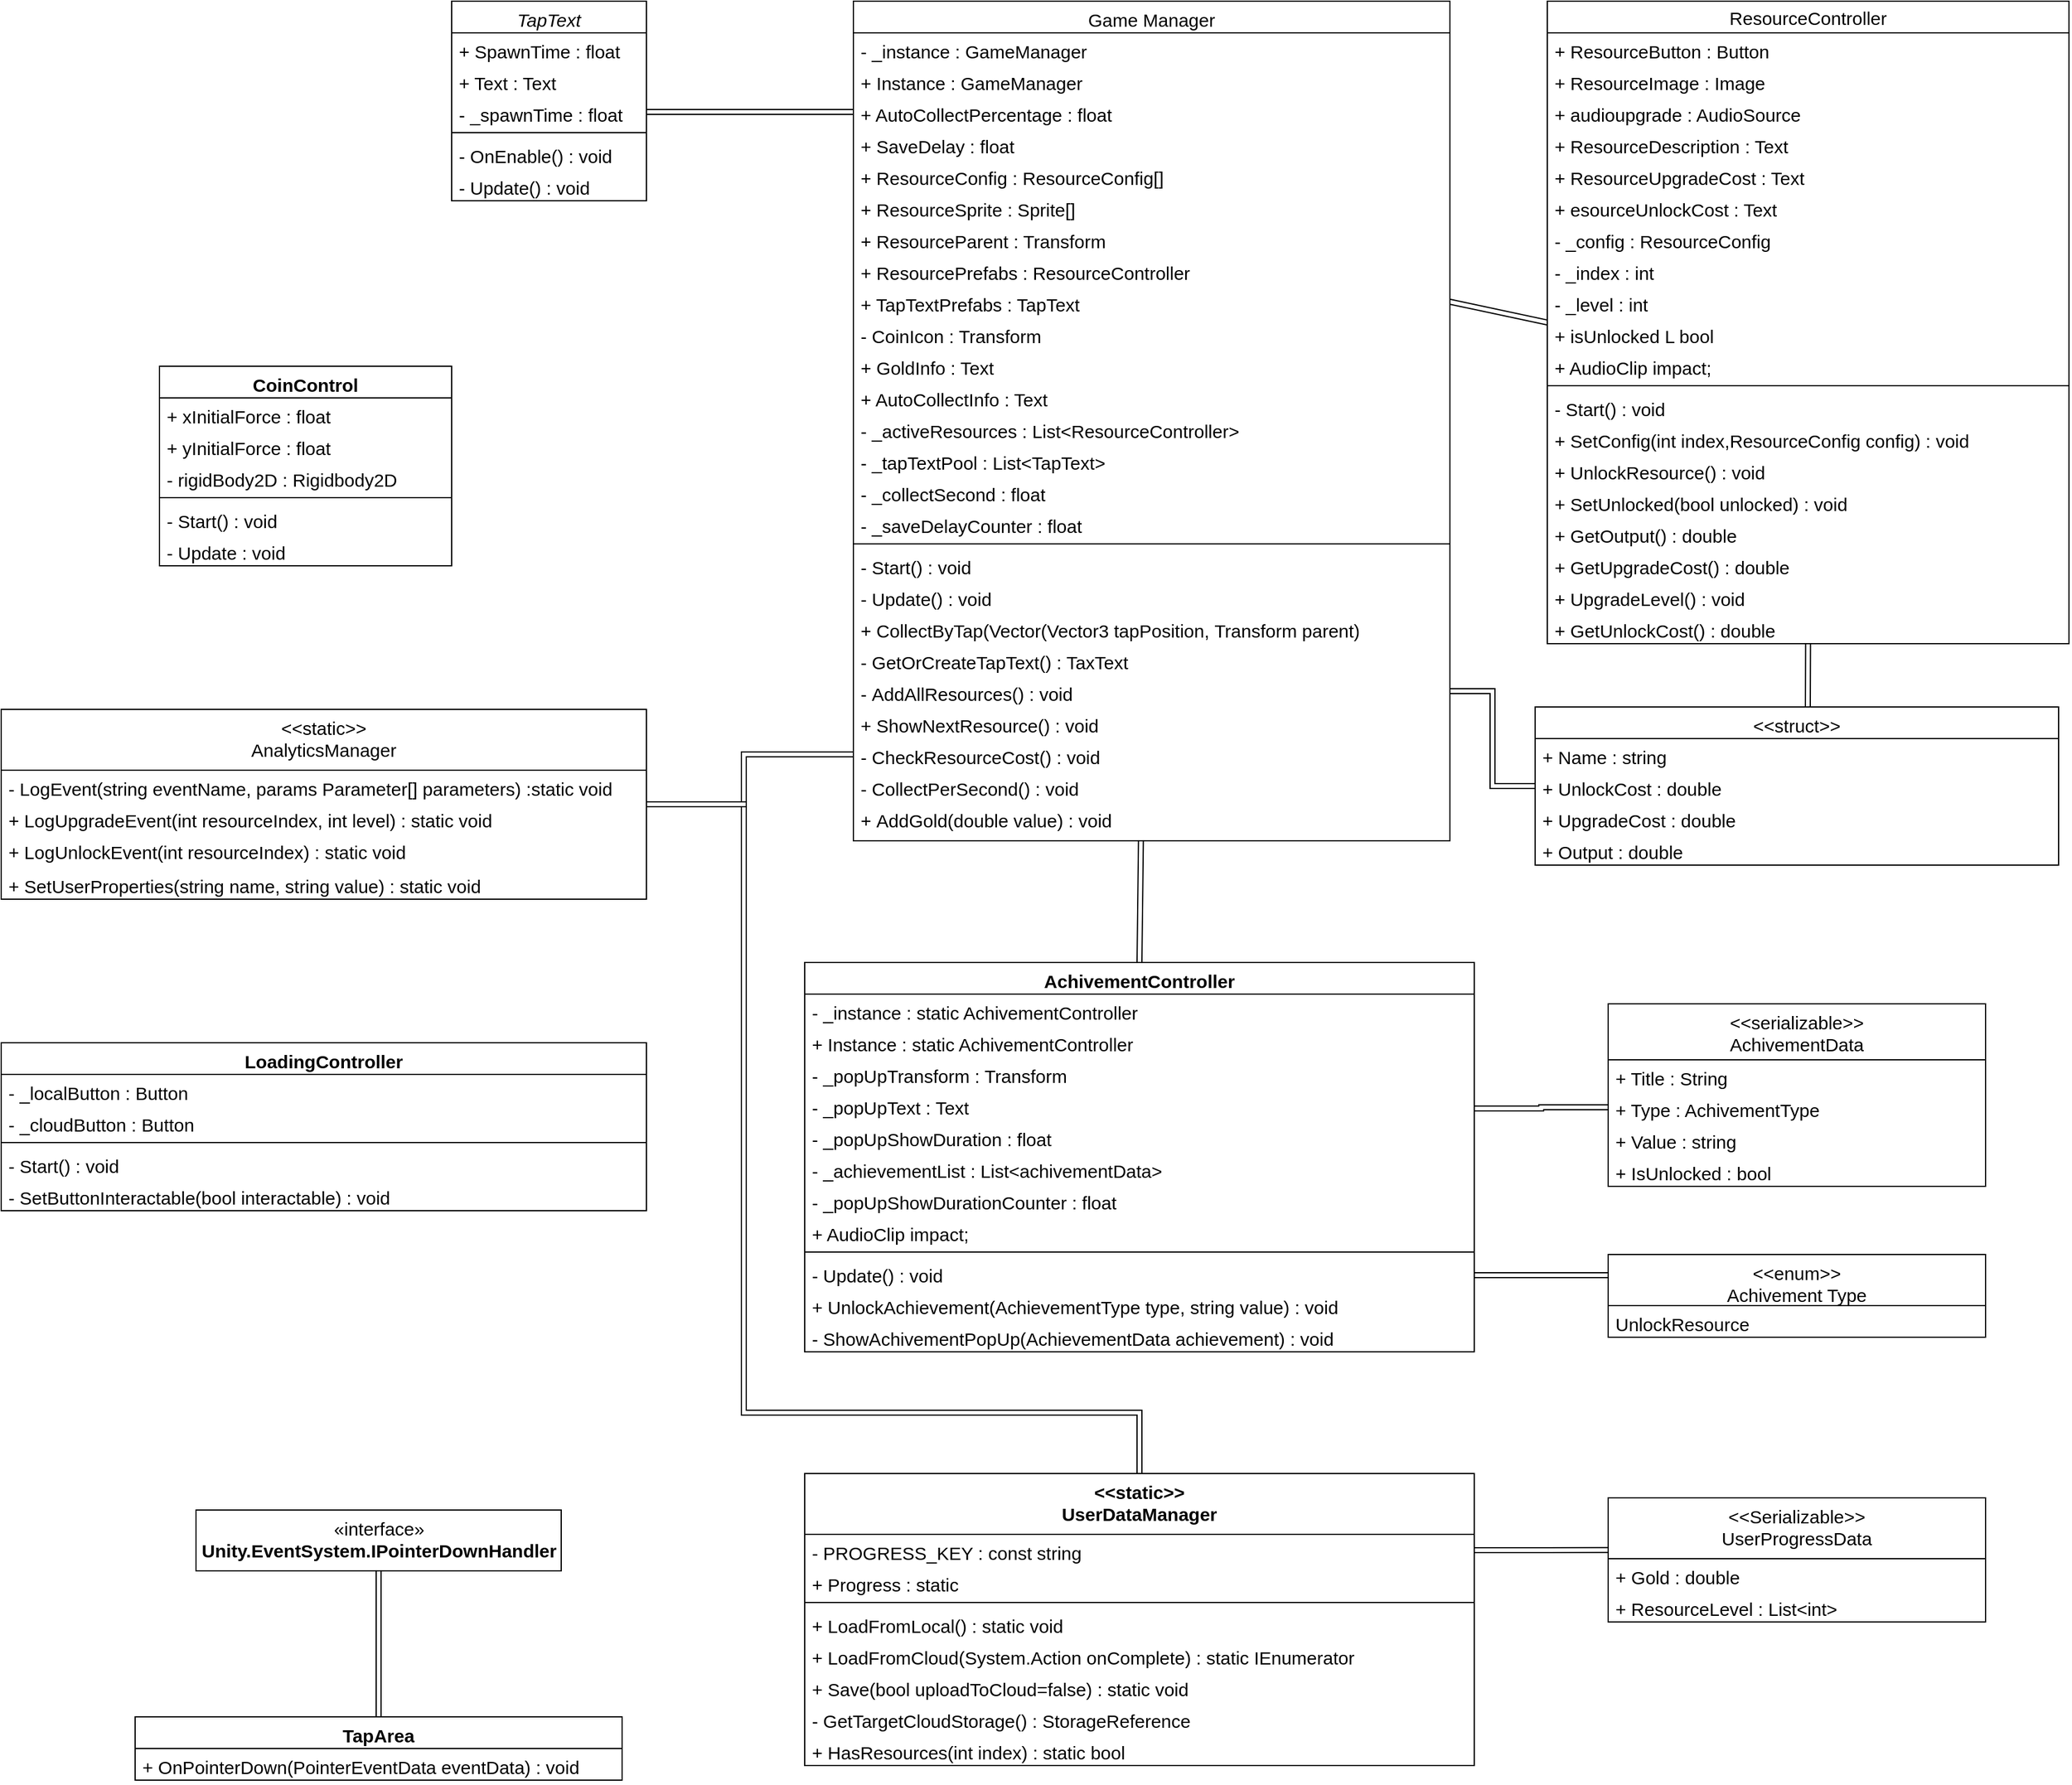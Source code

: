 <mxfile version="15.4.3" type="github">
  <diagram id="C5RBs43oDa-KdzZeNtuy" name="Page-1">
    <mxGraphModel dx="1420" dy="331" grid="1" gridSize="10" guides="1" tooltips="1" connect="1" arrows="1" fold="1" page="1" pageScale="1" pageWidth="827" pageHeight="1169" math="0" shadow="0">
      <root>
        <mxCell id="WIyWlLk6GJQsqaUBKTNV-0" />
        <mxCell id="WIyWlLk6GJQsqaUBKTNV-1" parent="WIyWlLk6GJQsqaUBKTNV-0" />
        <mxCell id="jHfNxvqAucgVTEBFNDbH-125" value="TapText" style="swimlane;fontStyle=2;align=center;verticalAlign=top;childLayout=stackLayout;horizontal=1;startSize=26;horizontalStack=0;resizeParent=1;resizeLast=0;collapsible=1;marginBottom=0;rounded=0;shadow=0;strokeWidth=1;fontSize=15;labelBackgroundColor=none;labelBorderColor=none;" vertex="1" parent="WIyWlLk6GJQsqaUBKTNV-1">
          <mxGeometry x="-89" y="450" width="160" height="164" as="geometry">
            <mxRectangle x="230" y="140" width="160" height="26" as="alternateBounds" />
          </mxGeometry>
        </mxCell>
        <mxCell id="jHfNxvqAucgVTEBFNDbH-126" value="+ SpawnTime : float" style="text;align=left;verticalAlign=top;spacingLeft=4;spacingRight=4;overflow=hidden;rotatable=0;points=[[0,0.5],[1,0.5]];portConstraint=eastwest;fontSize=15;labelBackgroundColor=none;labelBorderColor=none;" vertex="1" parent="jHfNxvqAucgVTEBFNDbH-125">
          <mxGeometry y="26" width="160" height="26" as="geometry" />
        </mxCell>
        <mxCell id="jHfNxvqAucgVTEBFNDbH-127" value="+ Text : Text" style="text;align=left;verticalAlign=top;spacingLeft=4;spacingRight=4;overflow=hidden;rotatable=0;points=[[0,0.5],[1,0.5]];portConstraint=eastwest;rounded=0;shadow=0;html=0;fontSize=15;labelBackgroundColor=none;labelBorderColor=none;" vertex="1" parent="jHfNxvqAucgVTEBFNDbH-125">
          <mxGeometry y="52" width="160" height="26" as="geometry" />
        </mxCell>
        <mxCell id="jHfNxvqAucgVTEBFNDbH-128" value="- _spawnTime : float" style="text;align=left;verticalAlign=top;spacingLeft=4;spacingRight=4;overflow=hidden;rotatable=0;points=[[0,0.5],[1,0.5]];portConstraint=eastwest;rounded=0;shadow=0;html=0;fontSize=15;labelBackgroundColor=none;labelBorderColor=none;" vertex="1" parent="jHfNxvqAucgVTEBFNDbH-125">
          <mxGeometry y="78" width="160" height="26" as="geometry" />
        </mxCell>
        <mxCell id="jHfNxvqAucgVTEBFNDbH-129" value="" style="line;html=1;strokeWidth=1;align=left;verticalAlign=middle;spacingTop=-1;spacingLeft=3;spacingRight=3;rotatable=0;labelPosition=right;points=[];portConstraint=eastwest;fontSize=15;labelBackgroundColor=none;labelBorderColor=none;" vertex="1" parent="jHfNxvqAucgVTEBFNDbH-125">
          <mxGeometry y="104" width="160" height="8" as="geometry" />
        </mxCell>
        <mxCell id="jHfNxvqAucgVTEBFNDbH-130" value="- OnEnable() : void" style="text;align=left;verticalAlign=top;spacingLeft=4;spacingRight=4;overflow=hidden;rotatable=0;points=[[0,0.5],[1,0.5]];portConstraint=eastwest;fontSize=15;labelBackgroundColor=none;labelBorderColor=none;" vertex="1" parent="jHfNxvqAucgVTEBFNDbH-125">
          <mxGeometry y="112" width="160" height="26" as="geometry" />
        </mxCell>
        <mxCell id="jHfNxvqAucgVTEBFNDbH-131" value="- Update() : void" style="text;align=left;verticalAlign=top;spacingLeft=4;spacingRight=4;overflow=hidden;rotatable=0;points=[[0,0.5],[1,0.5]];portConstraint=eastwest;fontSize=15;labelBackgroundColor=none;labelBorderColor=none;" vertex="1" parent="jHfNxvqAucgVTEBFNDbH-125">
          <mxGeometry y="138" width="160" height="26" as="geometry" />
        </mxCell>
        <mxCell id="jHfNxvqAucgVTEBFNDbH-132" value="Game Manager" style="swimlane;fontStyle=0;align=center;verticalAlign=top;childLayout=stackLayout;horizontal=1;startSize=26;horizontalStack=0;resizeParent=1;resizeLast=0;collapsible=1;marginBottom=0;rounded=0;shadow=0;strokeWidth=1;fontSize=15;labelBackgroundColor=none;labelBorderColor=none;" vertex="1" parent="WIyWlLk6GJQsqaUBKTNV-1">
          <mxGeometry x="241" y="450" width="490" height="690" as="geometry">
            <mxRectangle x="550" y="140" width="160" height="26" as="alternateBounds" />
          </mxGeometry>
        </mxCell>
        <mxCell id="jHfNxvqAucgVTEBFNDbH-133" value="- _instance : GameManager" style="text;align=left;verticalAlign=top;spacingLeft=4;spacingRight=4;overflow=hidden;rotatable=0;points=[[0,0.5],[1,0.5]];portConstraint=eastwest;fontSize=15;labelBackgroundColor=none;labelBorderColor=none;" vertex="1" parent="jHfNxvqAucgVTEBFNDbH-132">
          <mxGeometry y="26" width="490" height="26" as="geometry" />
        </mxCell>
        <mxCell id="jHfNxvqAucgVTEBFNDbH-134" value="+ Instance : GameManager" style="text;align=left;verticalAlign=top;spacingLeft=4;spacingRight=4;overflow=hidden;rotatable=0;points=[[0,0.5],[1,0.5]];portConstraint=eastwest;rounded=0;shadow=0;html=0;fontSize=15;labelBackgroundColor=none;labelBorderColor=none;" vertex="1" parent="jHfNxvqAucgVTEBFNDbH-132">
          <mxGeometry y="52" width="490" height="26" as="geometry" />
        </mxCell>
        <mxCell id="jHfNxvqAucgVTEBFNDbH-135" value="+ AutoCollectPercentage : float" style="text;align=left;verticalAlign=top;spacingLeft=4;spacingRight=4;overflow=hidden;rotatable=0;points=[[0,0.5],[1,0.5]];portConstraint=eastwest;rounded=0;shadow=0;html=0;fontSize=15;labelBackgroundColor=none;labelBorderColor=none;" vertex="1" parent="jHfNxvqAucgVTEBFNDbH-132">
          <mxGeometry y="78" width="490" height="26" as="geometry" />
        </mxCell>
        <mxCell id="jHfNxvqAucgVTEBFNDbH-136" value="+ SaveDelay : float" style="text;align=left;verticalAlign=top;spacingLeft=4;spacingRight=4;overflow=hidden;rotatable=0;points=[[0,0.5],[1,0.5]];portConstraint=eastwest;rounded=0;shadow=0;html=0;fontSize=15;labelBackgroundColor=none;labelBorderColor=none;" vertex="1" parent="jHfNxvqAucgVTEBFNDbH-132">
          <mxGeometry y="104" width="490" height="26" as="geometry" />
        </mxCell>
        <mxCell id="jHfNxvqAucgVTEBFNDbH-137" value="+ ResourceConfig : ResourceConfig[]" style="text;align=left;verticalAlign=top;spacingLeft=4;spacingRight=4;overflow=hidden;rotatable=0;points=[[0,0.5],[1,0.5]];portConstraint=eastwest;rounded=0;shadow=0;html=0;fontSize=15;labelBackgroundColor=none;labelBorderColor=none;" vertex="1" parent="jHfNxvqAucgVTEBFNDbH-132">
          <mxGeometry y="130" width="490" height="26" as="geometry" />
        </mxCell>
        <mxCell id="jHfNxvqAucgVTEBFNDbH-138" value="+ ResourceSprite : Sprite[]" style="text;align=left;verticalAlign=top;spacingLeft=4;spacingRight=4;overflow=hidden;rotatable=0;points=[[0,0.5],[1,0.5]];portConstraint=eastwest;rounded=0;shadow=0;html=0;fontSize=15;labelBackgroundColor=none;labelBorderColor=none;" vertex="1" parent="jHfNxvqAucgVTEBFNDbH-132">
          <mxGeometry y="156" width="490" height="26" as="geometry" />
        </mxCell>
        <mxCell id="jHfNxvqAucgVTEBFNDbH-139" value="+ ResourceParent : Transform" style="text;align=left;verticalAlign=top;spacingLeft=4;spacingRight=4;overflow=hidden;rotatable=0;points=[[0,0.5],[1,0.5]];portConstraint=eastwest;rounded=0;shadow=0;html=0;fontSize=15;labelBackgroundColor=none;labelBorderColor=none;" vertex="1" parent="jHfNxvqAucgVTEBFNDbH-132">
          <mxGeometry y="182" width="490" height="26" as="geometry" />
        </mxCell>
        <mxCell id="jHfNxvqAucgVTEBFNDbH-140" value="+ ResourcePrefabs : ResourceController" style="text;align=left;verticalAlign=top;spacingLeft=4;spacingRight=4;overflow=hidden;rotatable=0;points=[[0,0.5],[1,0.5]];portConstraint=eastwest;rounded=0;shadow=0;html=0;fontSize=15;labelBackgroundColor=none;labelBorderColor=none;" vertex="1" parent="jHfNxvqAucgVTEBFNDbH-132">
          <mxGeometry y="208" width="490" height="26" as="geometry" />
        </mxCell>
        <mxCell id="jHfNxvqAucgVTEBFNDbH-141" value="+ TapTextPrefabs : TapText" style="text;align=left;verticalAlign=top;spacingLeft=4;spacingRight=4;overflow=hidden;rotatable=0;points=[[0,0.5],[1,0.5]];portConstraint=eastwest;rounded=0;shadow=0;html=0;fontSize=15;labelBackgroundColor=none;labelBorderColor=none;" vertex="1" parent="jHfNxvqAucgVTEBFNDbH-132">
          <mxGeometry y="234" width="490" height="26" as="geometry" />
        </mxCell>
        <mxCell id="jHfNxvqAucgVTEBFNDbH-142" value="- CoinIcon : Transform" style="text;align=left;verticalAlign=top;spacingLeft=4;spacingRight=4;overflow=hidden;rotatable=0;points=[[0,0.5],[1,0.5]];portConstraint=eastwest;rounded=0;shadow=0;html=0;fontSize=15;labelBackgroundColor=none;labelBorderColor=none;" vertex="1" parent="jHfNxvqAucgVTEBFNDbH-132">
          <mxGeometry y="260" width="490" height="26" as="geometry" />
        </mxCell>
        <mxCell id="jHfNxvqAucgVTEBFNDbH-143" value="+ GoldInfo : Text" style="text;align=left;verticalAlign=top;spacingLeft=4;spacingRight=4;overflow=hidden;rotatable=0;points=[[0,0.5],[1,0.5]];portConstraint=eastwest;rounded=0;shadow=0;html=0;fontSize=15;labelBackgroundColor=none;labelBorderColor=none;" vertex="1" parent="jHfNxvqAucgVTEBFNDbH-132">
          <mxGeometry y="286" width="490" height="26" as="geometry" />
        </mxCell>
        <mxCell id="jHfNxvqAucgVTEBFNDbH-144" value="+ AutoCollectInfo : Text" style="text;align=left;verticalAlign=top;spacingLeft=4;spacingRight=4;overflow=hidden;rotatable=0;points=[[0,0.5],[1,0.5]];portConstraint=eastwest;rounded=0;shadow=0;html=0;fontSize=15;labelBackgroundColor=none;labelBorderColor=none;" vertex="1" parent="jHfNxvqAucgVTEBFNDbH-132">
          <mxGeometry y="312" width="490" height="26" as="geometry" />
        </mxCell>
        <mxCell id="jHfNxvqAucgVTEBFNDbH-145" value="- _activeResources : List&lt;ResourceController&gt;" style="text;align=left;verticalAlign=top;spacingLeft=4;spacingRight=4;overflow=hidden;rotatable=0;points=[[0,0.5],[1,0.5]];portConstraint=eastwest;rounded=0;shadow=0;html=0;fontSize=15;labelBackgroundColor=none;labelBorderColor=none;" vertex="1" parent="jHfNxvqAucgVTEBFNDbH-132">
          <mxGeometry y="338" width="490" height="26" as="geometry" />
        </mxCell>
        <mxCell id="jHfNxvqAucgVTEBFNDbH-146" value="- _tapTextPool : List&lt;TapText&gt;" style="text;align=left;verticalAlign=top;spacingLeft=4;spacingRight=4;overflow=hidden;rotatable=0;points=[[0,0.5],[1,0.5]];portConstraint=eastwest;rounded=0;shadow=0;html=0;fontSize=15;labelBackgroundColor=none;labelBorderColor=none;" vertex="1" parent="jHfNxvqAucgVTEBFNDbH-132">
          <mxGeometry y="364" width="490" height="26" as="geometry" />
        </mxCell>
        <mxCell id="jHfNxvqAucgVTEBFNDbH-147" value="- _collectSecond : float" style="text;align=left;verticalAlign=top;spacingLeft=4;spacingRight=4;overflow=hidden;rotatable=0;points=[[0,0.5],[1,0.5]];portConstraint=eastwest;rounded=0;shadow=0;html=0;fontSize=15;labelBackgroundColor=none;labelBorderColor=none;" vertex="1" parent="jHfNxvqAucgVTEBFNDbH-132">
          <mxGeometry y="390" width="490" height="26" as="geometry" />
        </mxCell>
        <mxCell id="jHfNxvqAucgVTEBFNDbH-148" value="- _saveDelayCounter : float" style="text;align=left;verticalAlign=top;spacingLeft=4;spacingRight=4;overflow=hidden;rotatable=0;points=[[0,0.5],[1,0.5]];portConstraint=eastwest;rounded=0;shadow=0;html=0;fontSize=15;labelBackgroundColor=none;labelBorderColor=none;" vertex="1" parent="jHfNxvqAucgVTEBFNDbH-132">
          <mxGeometry y="416" width="490" height="26" as="geometry" />
        </mxCell>
        <mxCell id="jHfNxvqAucgVTEBFNDbH-149" value="" style="line;html=1;strokeWidth=1;align=left;verticalAlign=middle;spacingTop=-1;spacingLeft=3;spacingRight=3;rotatable=0;labelPosition=right;points=[];portConstraint=eastwest;fontSize=15;labelBackgroundColor=none;labelBorderColor=none;" vertex="1" parent="jHfNxvqAucgVTEBFNDbH-132">
          <mxGeometry y="442" width="490" height="8" as="geometry" />
        </mxCell>
        <mxCell id="jHfNxvqAucgVTEBFNDbH-150" value="- Start() : void" style="text;align=left;verticalAlign=top;spacingLeft=4;spacingRight=4;overflow=hidden;rotatable=0;points=[[0,0.5],[1,0.5]];portConstraint=eastwest;fontSize=15;labelBackgroundColor=none;labelBorderColor=none;" vertex="1" parent="jHfNxvqAucgVTEBFNDbH-132">
          <mxGeometry y="450" width="490" height="26" as="geometry" />
        </mxCell>
        <mxCell id="jHfNxvqAucgVTEBFNDbH-151" value="- Update() : void" style="text;align=left;verticalAlign=top;spacingLeft=4;spacingRight=4;overflow=hidden;rotatable=0;points=[[0,0.5],[1,0.5]];portConstraint=eastwest;fontSize=15;labelBackgroundColor=none;labelBorderColor=none;" vertex="1" parent="jHfNxvqAucgVTEBFNDbH-132">
          <mxGeometry y="476" width="490" height="26" as="geometry" />
        </mxCell>
        <mxCell id="jHfNxvqAucgVTEBFNDbH-152" value="+ CollectByTap(Vector(Vector3 tapPosition, Transform parent)" style="text;align=left;verticalAlign=top;spacingLeft=4;spacingRight=4;overflow=hidden;rotatable=0;points=[[0,0.5],[1,0.5]];portConstraint=eastwest;labelBackgroundColor=none;labelBorderColor=none;fontColor=#000000;fontFamily=Helvetica;fontSize=15;" vertex="1" parent="jHfNxvqAucgVTEBFNDbH-132">
          <mxGeometry y="502" width="490" height="26" as="geometry" />
        </mxCell>
        <mxCell id="jHfNxvqAucgVTEBFNDbH-153" value="- GetOrCreateTapText() : TaxText" style="text;align=left;verticalAlign=top;spacingLeft=4;spacingRight=4;overflow=hidden;rotatable=0;points=[[0,0.5],[1,0.5]];portConstraint=eastwest;fontFamily=Helvetica;fontSize=15;labelBackgroundColor=none;labelBorderColor=none;" vertex="1" parent="jHfNxvqAucgVTEBFNDbH-132">
          <mxGeometry y="528" width="490" height="26" as="geometry" />
        </mxCell>
        <mxCell id="jHfNxvqAucgVTEBFNDbH-154" value="- AddAllResources() : void" style="text;align=left;verticalAlign=top;spacingLeft=4;spacingRight=4;overflow=hidden;rotatable=0;points=[[0,0.5],[1,0.5]];portConstraint=eastwest;fontSize=15;fontFamily=Helvetica;labelBackgroundColor=none;labelBorderColor=none;" vertex="1" parent="jHfNxvqAucgVTEBFNDbH-132">
          <mxGeometry y="554" width="490" height="26" as="geometry" />
        </mxCell>
        <mxCell id="jHfNxvqAucgVTEBFNDbH-155" value="+ ShowNextResource() : void" style="text;align=left;verticalAlign=top;spacingLeft=4;spacingRight=4;overflow=hidden;rotatable=0;points=[[0,0.5],[1,0.5]];portConstraint=eastwest;fontSize=15;labelBackgroundColor=none;labelBorderColor=none;" vertex="1" parent="jHfNxvqAucgVTEBFNDbH-132">
          <mxGeometry y="580" width="490" height="26" as="geometry" />
        </mxCell>
        <mxCell id="jHfNxvqAucgVTEBFNDbH-156" value="- CheckResourceCost() : void" style="text;align=left;verticalAlign=top;spacingLeft=4;spacingRight=4;overflow=hidden;rotatable=0;points=[[0,0.5],[1,0.5]];portConstraint=eastwest;fontSize=15;labelBackgroundColor=none;labelBorderColor=none;" vertex="1" parent="jHfNxvqAucgVTEBFNDbH-132">
          <mxGeometry y="606" width="490" height="26" as="geometry" />
        </mxCell>
        <mxCell id="jHfNxvqAucgVTEBFNDbH-157" value="- CollectPerSecond() : void" style="text;align=left;verticalAlign=top;spacingLeft=4;spacingRight=4;overflow=hidden;rotatable=0;points=[[0,0.5],[1,0.5]];portConstraint=eastwest;fontSize=15;labelBackgroundColor=none;labelBorderColor=none;" vertex="1" parent="jHfNxvqAucgVTEBFNDbH-132">
          <mxGeometry y="632" width="490" height="26" as="geometry" />
        </mxCell>
        <mxCell id="jHfNxvqAucgVTEBFNDbH-158" value="+ AddGold(double value) : void" style="text;align=left;verticalAlign=top;spacingLeft=4;spacingRight=4;overflow=hidden;rotatable=0;points=[[0,0.5],[1,0.5]];portConstraint=eastwest;fontSize=15;labelBackgroundColor=none;labelBorderColor=none;" vertex="1" parent="jHfNxvqAucgVTEBFNDbH-132">
          <mxGeometry y="658" width="490" height="26" as="geometry" />
        </mxCell>
        <mxCell id="jHfNxvqAucgVTEBFNDbH-159" style="edgeStyle=none;shape=link;rounded=0;orthogonalLoop=1;jettySize=auto;html=1;exitX=1;exitY=0.5;exitDx=0;exitDy=0;entryX=0;entryY=0.5;entryDx=0;entryDy=0;fontSize=15;labelBackgroundColor=none;labelBorderColor=none;" edge="1" parent="WIyWlLk6GJQsqaUBKTNV-1" source="jHfNxvqAucgVTEBFNDbH-128" target="jHfNxvqAucgVTEBFNDbH-135">
          <mxGeometry relative="1" as="geometry" />
        </mxCell>
        <mxCell id="jHfNxvqAucgVTEBFNDbH-160" style="edgeStyle=none;shape=link;rounded=0;orthogonalLoop=1;jettySize=auto;html=1;exitX=1;exitY=0.5;exitDx=0;exitDy=0;entryX=0;entryY=0.5;entryDx=0;entryDy=0;fontFamily=Helvetica;fontSize=15;fontColor=#000000;labelBackgroundColor=none;labelBorderColor=none;" edge="1" parent="WIyWlLk6GJQsqaUBKTNV-1" source="jHfNxvqAucgVTEBFNDbH-141" target="jHfNxvqAucgVTEBFNDbH-162">
          <mxGeometry relative="1" as="geometry" />
        </mxCell>
        <mxCell id="jHfNxvqAucgVTEBFNDbH-161" value="" style="group;labelBackgroundColor=none;labelBorderColor=none;fontSize=15;" vertex="1" connectable="0" parent="WIyWlLk6GJQsqaUBKTNV-1">
          <mxGeometry x="811" y="450" width="430" height="370" as="geometry" />
        </mxCell>
        <mxCell id="jHfNxvqAucgVTEBFNDbH-162" value="ResourceController" style="swimlane;fontStyle=0;childLayout=stackLayout;horizontal=1;startSize=26;fillColor=none;horizontalStack=0;resizeParent=1;resizeParentMax=0;resizeLast=0;collapsible=1;marginBottom=0;labelBackgroundColor=none;labelBorderColor=none;fontFamily=Helvetica;fontSize=15;fontColor=#000000;" vertex="1" parent="jHfNxvqAucgVTEBFNDbH-161">
          <mxGeometry width="428.517" height="528" as="geometry" />
        </mxCell>
        <mxCell id="jHfNxvqAucgVTEBFNDbH-163" value="+ ResourceButton : Button" style="text;strokeColor=none;fillColor=none;align=left;verticalAlign=top;spacingLeft=4;spacingRight=4;overflow=hidden;rotatable=0;points=[[0,0.5],[1,0.5]];portConstraint=eastwest;labelBackgroundColor=none;labelBorderColor=none;fontFamily=Helvetica;fontSize=15;fontColor=#000000;" vertex="1" parent="jHfNxvqAucgVTEBFNDbH-162">
          <mxGeometry y="26" width="428.517" height="26" as="geometry" />
        </mxCell>
        <mxCell id="jHfNxvqAucgVTEBFNDbH-164" value="+ ResourceImage : Image" style="text;strokeColor=none;fillColor=none;align=left;verticalAlign=top;spacingLeft=4;spacingRight=4;overflow=hidden;rotatable=0;points=[[0,0.5],[1,0.5]];portConstraint=eastwest;labelBackgroundColor=none;labelBorderColor=none;fontFamily=Helvetica;fontSize=15;fontColor=#000000;" vertex="1" parent="jHfNxvqAucgVTEBFNDbH-162">
          <mxGeometry y="52" width="428.517" height="26" as="geometry" />
        </mxCell>
        <mxCell id="jHfNxvqAucgVTEBFNDbH-165" value="+ audioupgrade : AudioSource" style="text;strokeColor=none;fillColor=none;align=left;verticalAlign=top;spacingLeft=4;spacingRight=4;overflow=hidden;rotatable=0;points=[[0,0.5],[1,0.5]];portConstraint=eastwest;labelBackgroundColor=none;labelBorderColor=none;fontFamily=Helvetica;fontSize=15;fontColor=#000000;" vertex="1" parent="jHfNxvqAucgVTEBFNDbH-162">
          <mxGeometry y="78" width="428.517" height="26" as="geometry" />
        </mxCell>
        <mxCell id="jHfNxvqAucgVTEBFNDbH-166" value="+ ResourceDescription : Text" style="text;strokeColor=none;fillColor=none;align=left;verticalAlign=top;spacingLeft=4;spacingRight=4;overflow=hidden;rotatable=0;points=[[0,0.5],[1,0.5]];portConstraint=eastwest;labelBackgroundColor=none;labelBorderColor=none;fontFamily=Helvetica;fontSize=15;fontColor=#000000;" vertex="1" parent="jHfNxvqAucgVTEBFNDbH-162">
          <mxGeometry y="104" width="428.517" height="26" as="geometry" />
        </mxCell>
        <mxCell id="jHfNxvqAucgVTEBFNDbH-167" value="+ ResourceUpgradeCost : Text" style="text;strokeColor=none;fillColor=none;align=left;verticalAlign=top;spacingLeft=4;spacingRight=4;overflow=hidden;rotatable=0;points=[[0,0.5],[1,0.5]];portConstraint=eastwest;labelBackgroundColor=none;labelBorderColor=none;fontFamily=Helvetica;fontSize=15;fontColor=#000000;" vertex="1" parent="jHfNxvqAucgVTEBFNDbH-162">
          <mxGeometry y="130" width="428.517" height="26" as="geometry" />
        </mxCell>
        <mxCell id="jHfNxvqAucgVTEBFNDbH-168" value="+ esourceUnlockCost : Text" style="text;strokeColor=none;fillColor=none;align=left;verticalAlign=top;spacingLeft=4;spacingRight=4;overflow=hidden;rotatable=0;points=[[0,0.5],[1,0.5]];portConstraint=eastwest;labelBackgroundColor=none;labelBorderColor=none;fontFamily=Helvetica;fontSize=15;fontColor=#000000;" vertex="1" parent="jHfNxvqAucgVTEBFNDbH-162">
          <mxGeometry y="156" width="428.517" height="26" as="geometry" />
        </mxCell>
        <mxCell id="jHfNxvqAucgVTEBFNDbH-169" value="- _config : ResourceConfig" style="text;strokeColor=none;fillColor=none;align=left;verticalAlign=top;spacingLeft=4;spacingRight=4;overflow=hidden;rotatable=0;points=[[0,0.5],[1,0.5]];portConstraint=eastwest;labelBackgroundColor=none;labelBorderColor=none;fontFamily=Helvetica;fontSize=15;fontColor=#000000;" vertex="1" parent="jHfNxvqAucgVTEBFNDbH-162">
          <mxGeometry y="182" width="428.517" height="26" as="geometry" />
        </mxCell>
        <mxCell id="jHfNxvqAucgVTEBFNDbH-170" value="- _index : int" style="text;strokeColor=none;fillColor=none;align=left;verticalAlign=top;spacingLeft=4;spacingRight=4;overflow=hidden;rotatable=0;points=[[0,0.5],[1,0.5]];portConstraint=eastwest;labelBackgroundColor=none;labelBorderColor=none;fontFamily=Helvetica;fontSize=15;fontColor=#000000;" vertex="1" parent="jHfNxvqAucgVTEBFNDbH-162">
          <mxGeometry y="208" width="428.517" height="26" as="geometry" />
        </mxCell>
        <mxCell id="jHfNxvqAucgVTEBFNDbH-171" value="- _level : int" style="text;strokeColor=none;fillColor=none;align=left;verticalAlign=top;spacingLeft=4;spacingRight=4;overflow=hidden;rotatable=0;points=[[0,0.5],[1,0.5]];portConstraint=eastwest;labelBackgroundColor=none;labelBorderColor=none;fontFamily=Helvetica;fontSize=15;fontColor=#000000;" vertex="1" parent="jHfNxvqAucgVTEBFNDbH-162">
          <mxGeometry y="234" width="428.517" height="26" as="geometry" />
        </mxCell>
        <mxCell id="jHfNxvqAucgVTEBFNDbH-172" value="+ isUnlocked L bool" style="text;strokeColor=none;fillColor=none;align=left;verticalAlign=top;spacingLeft=4;spacingRight=4;overflow=hidden;rotatable=0;points=[[0,0.5],[1,0.5]];portConstraint=eastwest;labelBackgroundColor=none;labelBorderColor=none;fontFamily=Helvetica;fontSize=15;fontColor=#000000;" vertex="1" parent="jHfNxvqAucgVTEBFNDbH-162">
          <mxGeometry y="260" width="428.517" height="26" as="geometry" />
        </mxCell>
        <mxCell id="jHfNxvqAucgVTEBFNDbH-252" value="+ AudioClip impact;" style="text;strokeColor=none;fillColor=none;align=left;verticalAlign=top;spacingLeft=4;spacingRight=4;overflow=hidden;rotatable=0;points=[[0,0.5],[1,0.5]];portConstraint=eastwest;labelBackgroundColor=none;labelBorderColor=none;fontFamily=Helvetica;fontSize=15;fontColor=#000000;" vertex="1" parent="jHfNxvqAucgVTEBFNDbH-162">
          <mxGeometry y="286" width="428.517" height="26" as="geometry" />
        </mxCell>
        <mxCell id="jHfNxvqAucgVTEBFNDbH-173" value="" style="line;html=1;strokeWidth=1;align=left;verticalAlign=middle;spacingTop=-1;spacingLeft=3;spacingRight=3;rotatable=0;labelPosition=right;points=[];portConstraint=eastwest;fontSize=15;labelBackgroundColor=none;labelBorderColor=none;" vertex="1" parent="jHfNxvqAucgVTEBFNDbH-162">
          <mxGeometry y="312" width="428.517" height="8" as="geometry" />
        </mxCell>
        <mxCell id="jHfNxvqAucgVTEBFNDbH-174" value="- Start() : void" style="text;strokeColor=none;fillColor=none;align=left;verticalAlign=top;spacingLeft=4;spacingRight=4;overflow=hidden;rotatable=0;points=[[0,0.5],[1,0.5]];portConstraint=eastwest;labelBackgroundColor=none;labelBorderColor=none;fontFamily=Helvetica;fontSize=15;fontColor=#000000;" vertex="1" parent="jHfNxvqAucgVTEBFNDbH-162">
          <mxGeometry y="320" width="428.517" height="26" as="geometry" />
        </mxCell>
        <mxCell id="jHfNxvqAucgVTEBFNDbH-175" value="+ SetConfig(int index,ResourceConfig config) : void" style="text;strokeColor=none;fillColor=none;align=left;verticalAlign=top;spacingLeft=4;spacingRight=4;overflow=hidden;rotatable=0;points=[[0,0.5],[1,0.5]];portConstraint=eastwest;labelBackgroundColor=none;labelBorderColor=none;fontFamily=Helvetica;fontSize=15;fontColor=#000000;" vertex="1" parent="jHfNxvqAucgVTEBFNDbH-162">
          <mxGeometry y="346" width="428.517" height="26" as="geometry" />
        </mxCell>
        <mxCell id="jHfNxvqAucgVTEBFNDbH-176" value="+ UnlockResource() : void" style="text;strokeColor=none;fillColor=none;align=left;verticalAlign=top;spacingLeft=4;spacingRight=4;overflow=hidden;rotatable=0;points=[[0,0.5],[1,0.5]];portConstraint=eastwest;labelBackgroundColor=none;labelBorderColor=none;fontFamily=Helvetica;fontSize=15;fontColor=#000000;" vertex="1" parent="jHfNxvqAucgVTEBFNDbH-162">
          <mxGeometry y="372" width="428.517" height="26" as="geometry" />
        </mxCell>
        <mxCell id="jHfNxvqAucgVTEBFNDbH-177" value="+ SetUnlocked(bool unlocked) : void" style="text;strokeColor=none;fillColor=none;align=left;verticalAlign=top;spacingLeft=4;spacingRight=4;overflow=hidden;rotatable=0;points=[[0,0.5],[1,0.5]];portConstraint=eastwest;labelBackgroundColor=none;labelBorderColor=none;fontFamily=Helvetica;fontSize=15;fontColor=#000000;" vertex="1" parent="jHfNxvqAucgVTEBFNDbH-162">
          <mxGeometry y="398" width="428.517" height="26" as="geometry" />
        </mxCell>
        <mxCell id="jHfNxvqAucgVTEBFNDbH-178" value="+ GetOutput() : double" style="text;strokeColor=none;fillColor=none;align=left;verticalAlign=top;spacingLeft=4;spacingRight=4;overflow=hidden;rotatable=0;points=[[0,0.5],[1,0.5]];portConstraint=eastwest;labelBackgroundColor=none;labelBorderColor=none;fontFamily=Helvetica;fontSize=15;fontColor=#000000;" vertex="1" parent="jHfNxvqAucgVTEBFNDbH-162">
          <mxGeometry y="424" width="428.517" height="26" as="geometry" />
        </mxCell>
        <mxCell id="jHfNxvqAucgVTEBFNDbH-179" value="+ GetUpgradeCost() : double" style="text;strokeColor=none;fillColor=none;align=left;verticalAlign=top;spacingLeft=4;spacingRight=4;overflow=hidden;rotatable=0;points=[[0,0.5],[1,0.5]];portConstraint=eastwest;labelBackgroundColor=none;labelBorderColor=none;fontFamily=Helvetica;fontSize=15;fontColor=#000000;" vertex="1" parent="jHfNxvqAucgVTEBFNDbH-162">
          <mxGeometry y="450" width="428.517" height="26" as="geometry" />
        </mxCell>
        <mxCell id="jHfNxvqAucgVTEBFNDbH-180" value="+ UpgradeLevel() : void" style="text;strokeColor=none;fillColor=none;align=left;verticalAlign=top;spacingLeft=4;spacingRight=4;overflow=hidden;rotatable=0;points=[[0,0.5],[1,0.5]];portConstraint=eastwest;labelBackgroundColor=none;labelBorderColor=none;fontFamily=Helvetica;fontSize=15;fontColor=#000000;" vertex="1" parent="jHfNxvqAucgVTEBFNDbH-162">
          <mxGeometry y="476" width="428.517" height="26" as="geometry" />
        </mxCell>
        <mxCell id="jHfNxvqAucgVTEBFNDbH-181" value="+ GetUnlockCost() : double" style="text;strokeColor=none;fillColor=none;align=left;verticalAlign=top;spacingLeft=4;spacingRight=4;overflow=hidden;rotatable=0;points=[[0,0.5],[1,0.5]];portConstraint=eastwest;labelBackgroundColor=none;labelBorderColor=none;fontFamily=Helvetica;fontSize=15;fontColor=#000000;" vertex="1" parent="jHfNxvqAucgVTEBFNDbH-162">
          <mxGeometry y="502" width="428.517" height="26" as="geometry" />
        </mxCell>
        <mxCell id="jHfNxvqAucgVTEBFNDbH-182" value="&lt;&lt;struct&gt;&gt;" style="swimlane;fontStyle=0;childLayout=stackLayout;horizontal=1;startSize=26;fillColor=none;horizontalStack=0;resizeParent=1;resizeParentMax=0;resizeLast=0;collapsible=1;marginBottom=0;rounded=0;shadow=0;glass=0;labelBackgroundColor=none;labelBorderColor=none;sketch=0;fontFamily=Helvetica;fontSize=15;fontColor=#000000;strokeColor=default;verticalAlign=top;html=0;" vertex="1" parent="WIyWlLk6GJQsqaUBKTNV-1">
          <mxGeometry x="801" y="1030" width="430" height="130" as="geometry" />
        </mxCell>
        <mxCell id="jHfNxvqAucgVTEBFNDbH-183" value="+ Name : string" style="text;strokeColor=none;fillColor=none;align=left;verticalAlign=top;spacingLeft=4;spacingRight=4;overflow=hidden;rotatable=0;points=[[0,0.5],[1,0.5]];portConstraint=eastwest;rounded=0;shadow=0;glass=0;labelBackgroundColor=none;labelBorderColor=none;sketch=0;fontFamily=Helvetica;fontSize=15;fontColor=#000000;html=0;" vertex="1" parent="jHfNxvqAucgVTEBFNDbH-182">
          <mxGeometry y="26" width="430" height="26" as="geometry" />
        </mxCell>
        <mxCell id="jHfNxvqAucgVTEBFNDbH-184" value="+ UnlockCost : double" style="text;strokeColor=none;fillColor=none;align=left;verticalAlign=top;spacingLeft=4;spacingRight=4;overflow=hidden;rotatable=0;points=[[0,0.5],[1,0.5]];portConstraint=eastwest;rounded=0;shadow=0;glass=0;labelBackgroundColor=none;labelBorderColor=none;sketch=0;fontFamily=Helvetica;fontSize=15;fontColor=#000000;html=0;" vertex="1" parent="jHfNxvqAucgVTEBFNDbH-182">
          <mxGeometry y="52" width="430" height="26" as="geometry" />
        </mxCell>
        <mxCell id="jHfNxvqAucgVTEBFNDbH-185" value="+ UpgradeCost : double" style="text;strokeColor=none;fillColor=none;align=left;verticalAlign=top;spacingLeft=4;spacingRight=4;overflow=hidden;rotatable=0;points=[[0,0.5],[1,0.5]];portConstraint=eastwest;rounded=0;shadow=0;glass=0;labelBackgroundColor=none;labelBorderColor=none;sketch=0;fontFamily=Helvetica;fontSize=15;fontColor=#000000;html=0;" vertex="1" parent="jHfNxvqAucgVTEBFNDbH-182">
          <mxGeometry y="78" width="430" height="26" as="geometry" />
        </mxCell>
        <mxCell id="jHfNxvqAucgVTEBFNDbH-186" value="+ Output : double" style="text;strokeColor=none;fillColor=none;align=left;verticalAlign=top;spacingLeft=4;spacingRight=4;overflow=hidden;rotatable=0;points=[[0,0.5],[1,0.5]];portConstraint=eastwest;rounded=0;shadow=0;glass=0;labelBackgroundColor=none;labelBorderColor=none;sketch=0;fontFamily=Helvetica;fontSize=15;fontColor=#000000;html=0;" vertex="1" parent="jHfNxvqAucgVTEBFNDbH-182">
          <mxGeometry y="104" width="430" height="26" as="geometry" />
        </mxCell>
        <mxCell id="jHfNxvqAucgVTEBFNDbH-187" style="edgeStyle=none;shape=link;rounded=0;orthogonalLoop=1;jettySize=auto;html=1;fontFamily=Helvetica;fontSize=15;fontColor=#000000;labelBackgroundColor=none;labelBorderColor=none;" edge="1" parent="WIyWlLk6GJQsqaUBKTNV-1" source="jHfNxvqAucgVTEBFNDbH-181">
          <mxGeometry relative="1" as="geometry">
            <mxPoint x="1025" y="1030" as="targetPoint" />
          </mxGeometry>
        </mxCell>
        <mxCell id="jHfNxvqAucgVTEBFNDbH-188" style="edgeStyle=elbowEdgeStyle;shape=link;rounded=0;orthogonalLoop=1;jettySize=auto;html=1;exitX=1;exitY=0.5;exitDx=0;exitDy=0;entryX=0;entryY=0.5;entryDx=0;entryDy=0;fontFamily=Helvetica;fontSize=15;fontColor=#000000;labelBackgroundColor=none;labelBorderColor=none;" edge="1" parent="WIyWlLk6GJQsqaUBKTNV-1" source="jHfNxvqAucgVTEBFNDbH-154" target="jHfNxvqAucgVTEBFNDbH-184">
          <mxGeometry relative="1" as="geometry" />
        </mxCell>
        <mxCell id="jHfNxvqAucgVTEBFNDbH-189" value="&lt;&lt;static&gt;&gt;&#xa;AnalyticsManager" style="swimlane;fontStyle=0;childLayout=stackLayout;horizontal=1;startSize=50;fillColor=none;horizontalStack=0;resizeParent=1;resizeParentMax=0;resizeLast=0;collapsible=1;marginBottom=0;rounded=0;shadow=0;glass=0;labelBackgroundColor=none;labelBorderColor=none;sketch=0;fontFamily=Helvetica;fontSize=15;fontColor=#000000;strokeColor=default;verticalAlign=top;html=0;" vertex="1" parent="WIyWlLk6GJQsqaUBKTNV-1">
          <mxGeometry x="-459" y="1032" width="530" height="156" as="geometry">
            <mxRectangle x="80" y="390" width="100" height="26" as="alternateBounds" />
          </mxGeometry>
        </mxCell>
        <mxCell id="jHfNxvqAucgVTEBFNDbH-190" value="- LogEvent(string eventName, params Parameter[] parameters) :static void" style="text;strokeColor=none;fillColor=none;align=left;verticalAlign=top;spacingLeft=4;spacingRight=4;overflow=hidden;rotatable=0;points=[[0,0.5],[1,0.5]];portConstraint=eastwest;rounded=0;shadow=0;glass=0;labelBackgroundColor=none;labelBorderColor=none;sketch=0;fontFamily=Helvetica;fontSize=15;fontColor=#000000;html=0;" vertex="1" parent="jHfNxvqAucgVTEBFNDbH-189">
          <mxGeometry y="50" width="530" height="26" as="geometry" />
        </mxCell>
        <mxCell id="jHfNxvqAucgVTEBFNDbH-191" value="+ LogUpgradeEvent(int resourceIndex, int level) : static void" style="text;strokeColor=none;fillColor=none;align=left;verticalAlign=top;spacingLeft=4;spacingRight=4;overflow=hidden;rotatable=0;points=[[0,0.5],[1,0.5]];portConstraint=eastwest;rounded=0;shadow=0;glass=0;labelBackgroundColor=none;labelBorderColor=none;sketch=0;fontFamily=Helvetica;fontSize=15;fontColor=#000000;html=0;" vertex="1" parent="jHfNxvqAucgVTEBFNDbH-189">
          <mxGeometry y="76" width="530" height="26" as="geometry" />
        </mxCell>
        <mxCell id="jHfNxvqAucgVTEBFNDbH-192" value="+ LogUnlockEvent(int resourceIndex) : static void" style="text;strokeColor=none;fillColor=none;align=left;verticalAlign=top;spacingLeft=4;spacingRight=4;overflow=hidden;rotatable=0;points=[[0,0.5],[1,0.5]];portConstraint=eastwest;rounded=0;shadow=0;glass=0;labelBackgroundColor=none;labelBorderColor=none;sketch=0;fontFamily=Helvetica;fontSize=15;fontColor=#000000;html=0;" vertex="1" parent="jHfNxvqAucgVTEBFNDbH-189">
          <mxGeometry y="102" width="530" height="2" as="geometry" />
        </mxCell>
        <mxCell id="jHfNxvqAucgVTEBFNDbH-193" style="text;strokeColor=none;fillColor=none;align=left;verticalAlign=top;spacingLeft=4;spacingRight=4;overflow=hidden;rotatable=0;points=[[0,0.5],[1,0.5]];portConstraint=eastwest;rounded=0;shadow=0;glass=0;labelBackgroundColor=none;labelBorderColor=none;sketch=0;fontFamily=Helvetica;fontSize=15;fontColor=#000000;html=0;" vertex="1" parent="jHfNxvqAucgVTEBFNDbH-189">
          <mxGeometry y="104" width="530" height="26" as="geometry" />
        </mxCell>
        <mxCell id="jHfNxvqAucgVTEBFNDbH-194" value="+ SetUserProperties(string name, string value) : static void" style="text;strokeColor=none;fillColor=none;align=left;verticalAlign=top;spacingLeft=4;spacingRight=4;overflow=hidden;rotatable=0;points=[[0,0.5],[1,0.5]];portConstraint=eastwest;rounded=0;shadow=0;glass=0;labelBackgroundColor=none;labelBorderColor=none;sketch=0;fontFamily=Helvetica;fontSize=15;fontColor=#000000;html=0;" vertex="1" parent="jHfNxvqAucgVTEBFNDbH-189">
          <mxGeometry y="130" width="530" height="26" as="geometry" />
        </mxCell>
        <mxCell id="jHfNxvqAucgVTEBFNDbH-195" style="edgeStyle=orthogonalEdgeStyle;shape=link;rounded=0;orthogonalLoop=1;jettySize=auto;html=1;exitX=0;exitY=0.5;exitDx=0;exitDy=0;entryX=1;entryY=0.5;entryDx=0;entryDy=0;fontFamily=Helvetica;fontSize=15;fontColor=#000000;labelBackgroundColor=none;labelBorderColor=none;" edge="1" parent="WIyWlLk6GJQsqaUBKTNV-1" source="jHfNxvqAucgVTEBFNDbH-156" target="jHfNxvqAucgVTEBFNDbH-189">
          <mxGeometry relative="1" as="geometry">
            <Array as="points">
              <mxPoint x="151" y="1069" />
              <mxPoint x="151" y="1110" />
            </Array>
          </mxGeometry>
        </mxCell>
        <mxCell id="jHfNxvqAucgVTEBFNDbH-196" style="shape=link;rounded=0;orthogonalLoop=1;jettySize=auto;html=1;exitX=0.5;exitY=0;exitDx=0;exitDy=0;entryX=0.482;entryY=1.231;entryDx=0;entryDy=0;entryPerimeter=0;fontFamily=Helvetica;fontSize=15;fontColor=#000000;labelBackgroundColor=none;labelBorderColor=none;" edge="1" parent="WIyWlLk6GJQsqaUBKTNV-1" source="jHfNxvqAucgVTEBFNDbH-197" target="jHfNxvqAucgVTEBFNDbH-158">
          <mxGeometry relative="1" as="geometry" />
        </mxCell>
        <mxCell id="jHfNxvqAucgVTEBFNDbH-197" value="AchivementController" style="swimlane;fontStyle=1;align=center;verticalAlign=top;childLayout=stackLayout;horizontal=1;startSize=26;horizontalStack=0;resizeParent=1;resizeParentMax=0;resizeLast=0;collapsible=1;marginBottom=0;rounded=0;shadow=0;glass=0;labelBackgroundColor=none;labelBorderColor=none;sketch=0;fontFamily=Helvetica;fontSize=15;fontColor=#000000;strokeColor=default;fillColor=none;html=0;" vertex="1" parent="WIyWlLk6GJQsqaUBKTNV-1">
          <mxGeometry x="201" y="1240" width="550" height="320" as="geometry" />
        </mxCell>
        <mxCell id="jHfNxvqAucgVTEBFNDbH-198" value="- _instance : static AchivementController" style="text;strokeColor=none;fillColor=none;align=left;verticalAlign=top;spacingLeft=4;spacingRight=4;overflow=hidden;rotatable=0;points=[[0,0.5],[1,0.5]];portConstraint=eastwest;rounded=0;shadow=0;glass=0;labelBackgroundColor=none;labelBorderColor=none;sketch=0;fontFamily=Helvetica;fontSize=15;fontColor=#000000;html=0;" vertex="1" parent="jHfNxvqAucgVTEBFNDbH-197">
          <mxGeometry y="26" width="550" height="26" as="geometry" />
        </mxCell>
        <mxCell id="jHfNxvqAucgVTEBFNDbH-199" value="+ Instance : static AchivementController" style="text;strokeColor=none;fillColor=none;align=left;verticalAlign=top;spacingLeft=4;spacingRight=4;overflow=hidden;rotatable=0;points=[[0,0.5],[1,0.5]];portConstraint=eastwest;rounded=0;shadow=0;glass=0;labelBackgroundColor=none;labelBorderColor=none;sketch=0;fontFamily=Helvetica;fontSize=15;fontColor=#000000;html=0;" vertex="1" parent="jHfNxvqAucgVTEBFNDbH-197">
          <mxGeometry y="52" width="550" height="26" as="geometry" />
        </mxCell>
        <mxCell id="jHfNxvqAucgVTEBFNDbH-200" value="- _popUpTransform : Transform" style="text;strokeColor=none;fillColor=none;align=left;verticalAlign=top;spacingLeft=4;spacingRight=4;overflow=hidden;rotatable=0;points=[[0,0.5],[1,0.5]];portConstraint=eastwest;rounded=0;shadow=0;glass=0;labelBackgroundColor=none;labelBorderColor=none;sketch=0;fontFamily=Helvetica;fontSize=15;fontColor=#000000;html=0;" vertex="1" parent="jHfNxvqAucgVTEBFNDbH-197">
          <mxGeometry y="78" width="550" height="26" as="geometry" />
        </mxCell>
        <mxCell id="jHfNxvqAucgVTEBFNDbH-201" value="- _popUpText : Text" style="text;strokeColor=none;fillColor=none;align=left;verticalAlign=top;spacingLeft=4;spacingRight=4;overflow=hidden;rotatable=0;points=[[0,0.5],[1,0.5]];portConstraint=eastwest;rounded=0;shadow=0;glass=0;labelBackgroundColor=none;labelBorderColor=none;sketch=0;fontFamily=Helvetica;fontSize=15;fontColor=#000000;html=0;" vertex="1" parent="jHfNxvqAucgVTEBFNDbH-197">
          <mxGeometry y="104" width="550" height="26" as="geometry" />
        </mxCell>
        <mxCell id="jHfNxvqAucgVTEBFNDbH-202" value="- _popUpShowDuration : float" style="text;strokeColor=none;fillColor=none;align=left;verticalAlign=top;spacingLeft=4;spacingRight=4;overflow=hidden;rotatable=0;points=[[0,0.5],[1,0.5]];portConstraint=eastwest;rounded=0;shadow=0;glass=0;labelBackgroundColor=none;labelBorderColor=none;sketch=0;fontFamily=Helvetica;fontSize=15;fontColor=#000000;html=0;" vertex="1" parent="jHfNxvqAucgVTEBFNDbH-197">
          <mxGeometry y="130" width="550" height="26" as="geometry" />
        </mxCell>
        <mxCell id="jHfNxvqAucgVTEBFNDbH-203" value="- _achievementList : List&lt;achivementData&gt;" style="text;strokeColor=none;fillColor=none;align=left;verticalAlign=top;spacingLeft=4;spacingRight=4;overflow=hidden;rotatable=0;points=[[0,0.5],[1,0.5]];portConstraint=eastwest;rounded=0;shadow=0;glass=0;labelBackgroundColor=none;labelBorderColor=none;sketch=0;fontFamily=Helvetica;fontSize=15;fontColor=#000000;html=0;" vertex="1" parent="jHfNxvqAucgVTEBFNDbH-197">
          <mxGeometry y="156" width="550" height="26" as="geometry" />
        </mxCell>
        <mxCell id="jHfNxvqAucgVTEBFNDbH-204" value="- _popUpShowDurationCounter : float" style="text;strokeColor=none;fillColor=none;align=left;verticalAlign=top;spacingLeft=4;spacingRight=4;overflow=hidden;rotatable=0;points=[[0,0.5],[1,0.5]];portConstraint=eastwest;rounded=0;shadow=0;glass=0;labelBackgroundColor=none;labelBorderColor=none;sketch=0;fontFamily=Helvetica;fontSize=15;fontColor=#000000;html=0;" vertex="1" parent="jHfNxvqAucgVTEBFNDbH-197">
          <mxGeometry y="182" width="550" height="26" as="geometry" />
        </mxCell>
        <mxCell id="jHfNxvqAucgVTEBFNDbH-251" value="+ AudioClip impact;" style="text;strokeColor=none;fillColor=none;align=left;verticalAlign=top;spacingLeft=4;spacingRight=4;overflow=hidden;rotatable=0;points=[[0,0.5],[1,0.5]];portConstraint=eastwest;rounded=0;shadow=0;glass=0;labelBackgroundColor=none;labelBorderColor=none;sketch=0;fontFamily=Helvetica;fontSize=15;fontColor=#000000;html=0;" vertex="1" parent="jHfNxvqAucgVTEBFNDbH-197">
          <mxGeometry y="208" width="550" height="26" as="geometry" />
        </mxCell>
        <mxCell id="jHfNxvqAucgVTEBFNDbH-205" value="" style="line;strokeWidth=1;fillColor=none;align=left;verticalAlign=middle;spacingTop=-1;spacingLeft=3;spacingRight=3;rotatable=0;labelPosition=right;points=[];portConstraint=eastwest;rounded=0;shadow=0;glass=0;labelBackgroundColor=none;labelBorderColor=none;sketch=0;fontFamily=Helvetica;fontSize=15;fontColor=#000000;html=0;" vertex="1" parent="jHfNxvqAucgVTEBFNDbH-197">
          <mxGeometry y="234" width="550" height="8" as="geometry" />
        </mxCell>
        <mxCell id="jHfNxvqAucgVTEBFNDbH-206" value="- Update() : void" style="text;strokeColor=none;fillColor=none;align=left;verticalAlign=top;spacingLeft=4;spacingRight=4;overflow=hidden;rotatable=0;points=[[0,0.5],[1,0.5]];portConstraint=eastwest;rounded=0;shadow=0;glass=0;labelBackgroundColor=none;labelBorderColor=none;sketch=0;fontFamily=Helvetica;fontSize=15;fontColor=#000000;html=0;" vertex="1" parent="jHfNxvqAucgVTEBFNDbH-197">
          <mxGeometry y="242" width="550" height="26" as="geometry" />
        </mxCell>
        <mxCell id="jHfNxvqAucgVTEBFNDbH-207" value="+ UnlockAchievement(AchievementType type, string value) : void" style="text;strokeColor=none;fillColor=none;align=left;verticalAlign=top;spacingLeft=4;spacingRight=4;overflow=hidden;rotatable=0;points=[[0,0.5],[1,0.5]];portConstraint=eastwest;rounded=0;shadow=0;glass=0;labelBackgroundColor=none;labelBorderColor=none;sketch=0;fontFamily=Helvetica;fontSize=15;fontColor=#000000;html=0;" vertex="1" parent="jHfNxvqAucgVTEBFNDbH-197">
          <mxGeometry y="268" width="550" height="26" as="geometry" />
        </mxCell>
        <mxCell id="jHfNxvqAucgVTEBFNDbH-208" value="- ShowAchivementPopUp(AchievementData achievement) : void" style="text;strokeColor=none;fillColor=none;align=left;verticalAlign=top;spacingLeft=4;spacingRight=4;overflow=hidden;rotatable=0;points=[[0,0.5],[1,0.5]];portConstraint=eastwest;rounded=0;shadow=0;glass=0;labelBackgroundColor=none;labelBorderColor=none;sketch=0;fontFamily=Helvetica;fontSize=15;fontColor=#000000;html=0;" vertex="1" parent="jHfNxvqAucgVTEBFNDbH-197">
          <mxGeometry y="294" width="550" height="26" as="geometry" />
        </mxCell>
        <mxCell id="jHfNxvqAucgVTEBFNDbH-209" value="LoadingController" style="swimlane;fontStyle=1;align=center;verticalAlign=top;childLayout=stackLayout;horizontal=1;startSize=26;horizontalStack=0;resizeParent=1;resizeParentMax=0;resizeLast=0;collapsible=1;marginBottom=0;rounded=0;shadow=0;glass=0;labelBackgroundColor=none;labelBorderColor=none;sketch=0;fontFamily=Helvetica;fontSize=15;fontColor=#000000;strokeColor=default;fillColor=none;html=0;" vertex="1" parent="WIyWlLk6GJQsqaUBKTNV-1">
          <mxGeometry x="-459" y="1306" width="530" height="138" as="geometry" />
        </mxCell>
        <mxCell id="jHfNxvqAucgVTEBFNDbH-210" value="- _localButton : Button" style="text;strokeColor=none;fillColor=none;align=left;verticalAlign=top;spacingLeft=4;spacingRight=4;overflow=hidden;rotatable=0;points=[[0,0.5],[1,0.5]];portConstraint=eastwest;rounded=0;shadow=0;glass=0;labelBackgroundColor=none;labelBorderColor=none;sketch=0;fontFamily=Helvetica;fontSize=15;fontColor=#000000;html=0;" vertex="1" parent="jHfNxvqAucgVTEBFNDbH-209">
          <mxGeometry y="26" width="530" height="26" as="geometry" />
        </mxCell>
        <mxCell id="jHfNxvqAucgVTEBFNDbH-211" value="- _cloudButton : Button" style="text;strokeColor=none;fillColor=none;align=left;verticalAlign=top;spacingLeft=4;spacingRight=4;overflow=hidden;rotatable=0;points=[[0,0.5],[1,0.5]];portConstraint=eastwest;rounded=0;shadow=0;glass=0;labelBackgroundColor=none;labelBorderColor=none;sketch=0;fontFamily=Helvetica;fontSize=15;fontColor=#000000;html=0;" vertex="1" parent="jHfNxvqAucgVTEBFNDbH-209">
          <mxGeometry y="52" width="530" height="26" as="geometry" />
        </mxCell>
        <mxCell id="jHfNxvqAucgVTEBFNDbH-212" value="" style="line;strokeWidth=1;fillColor=none;align=left;verticalAlign=middle;spacingTop=-1;spacingLeft=3;spacingRight=3;rotatable=0;labelPosition=right;points=[];portConstraint=eastwest;rounded=0;shadow=0;glass=0;labelBackgroundColor=none;labelBorderColor=none;sketch=0;fontFamily=Helvetica;fontSize=15;fontColor=#000000;html=0;" vertex="1" parent="jHfNxvqAucgVTEBFNDbH-209">
          <mxGeometry y="78" width="530" height="8" as="geometry" />
        </mxCell>
        <mxCell id="jHfNxvqAucgVTEBFNDbH-213" value="- Start() : void" style="text;strokeColor=none;fillColor=none;align=left;verticalAlign=top;spacingLeft=4;spacingRight=4;overflow=hidden;rotatable=0;points=[[0,0.5],[1,0.5]];portConstraint=eastwest;rounded=0;shadow=0;glass=0;labelBackgroundColor=none;labelBorderColor=none;sketch=0;fontFamily=Helvetica;fontSize=15;fontColor=#000000;html=0;" vertex="1" parent="jHfNxvqAucgVTEBFNDbH-209">
          <mxGeometry y="86" width="530" height="26" as="geometry" />
        </mxCell>
        <mxCell id="jHfNxvqAucgVTEBFNDbH-214" value="- SetButtonInteractable(bool interactable) : void" style="text;strokeColor=none;fillColor=none;align=left;verticalAlign=top;spacingLeft=4;spacingRight=4;overflow=hidden;rotatable=0;points=[[0,0.5],[1,0.5]];portConstraint=eastwest;rounded=0;shadow=0;glass=0;labelBackgroundColor=none;labelBorderColor=none;sketch=0;fontFamily=Helvetica;fontSize=15;fontColor=#000000;html=0;" vertex="1" parent="jHfNxvqAucgVTEBFNDbH-209">
          <mxGeometry y="112" width="530" height="26" as="geometry" />
        </mxCell>
        <mxCell id="jHfNxvqAucgVTEBFNDbH-215" value="&lt;&lt;static&gt;&gt;&#xa;UserDataManager" style="swimlane;fontStyle=1;align=center;verticalAlign=top;childLayout=stackLayout;horizontal=1;startSize=50;horizontalStack=0;resizeParent=1;resizeParentMax=0;resizeLast=0;collapsible=1;marginBottom=0;rounded=0;shadow=0;glass=0;labelBackgroundColor=none;labelBorderColor=none;sketch=0;fontFamily=Helvetica;fontSize=15;fontColor=#000000;strokeColor=default;fillColor=none;html=0;" vertex="1" parent="WIyWlLk6GJQsqaUBKTNV-1">
          <mxGeometry x="201" y="1660" width="550" height="240" as="geometry" />
        </mxCell>
        <mxCell id="jHfNxvqAucgVTEBFNDbH-216" value="- PROGRESS_KEY : const string" style="text;strokeColor=none;fillColor=none;align=left;verticalAlign=top;spacingLeft=4;spacingRight=4;overflow=hidden;rotatable=0;points=[[0,0.5],[1,0.5]];portConstraint=eastwest;rounded=0;shadow=0;glass=0;labelBackgroundColor=none;labelBorderColor=none;sketch=0;fontFamily=Helvetica;fontSize=15;fontColor=#000000;html=0;" vertex="1" parent="jHfNxvqAucgVTEBFNDbH-215">
          <mxGeometry y="50" width="550" height="26" as="geometry" />
        </mxCell>
        <mxCell id="jHfNxvqAucgVTEBFNDbH-217" value="+ Progress : static" style="text;strokeColor=none;fillColor=none;align=left;verticalAlign=top;spacingLeft=4;spacingRight=4;overflow=hidden;rotatable=0;points=[[0,0.5],[1,0.5]];portConstraint=eastwest;rounded=0;shadow=0;glass=0;labelBackgroundColor=none;labelBorderColor=none;sketch=0;fontFamily=Helvetica;fontSize=15;fontColor=#000000;html=0;" vertex="1" parent="jHfNxvqAucgVTEBFNDbH-215">
          <mxGeometry y="76" width="550" height="26" as="geometry" />
        </mxCell>
        <mxCell id="jHfNxvqAucgVTEBFNDbH-218" value="" style="line;strokeWidth=1;fillColor=none;align=left;verticalAlign=middle;spacingTop=-1;spacingLeft=3;spacingRight=3;rotatable=0;labelPosition=right;points=[];portConstraint=eastwest;rounded=0;shadow=0;glass=0;labelBackgroundColor=none;labelBorderColor=none;sketch=0;fontFamily=Helvetica;fontSize=15;fontColor=#000000;html=0;" vertex="1" parent="jHfNxvqAucgVTEBFNDbH-215">
          <mxGeometry y="102" width="550" height="8" as="geometry" />
        </mxCell>
        <mxCell id="jHfNxvqAucgVTEBFNDbH-219" value="+ LoadFromLocal() : static void" style="text;strokeColor=none;fillColor=none;align=left;verticalAlign=top;spacingLeft=4;spacingRight=4;overflow=hidden;rotatable=0;points=[[0,0.5],[1,0.5]];portConstraint=eastwest;rounded=0;shadow=0;glass=0;labelBackgroundColor=none;labelBorderColor=none;sketch=0;fontFamily=Helvetica;fontSize=15;fontColor=#000000;html=0;" vertex="1" parent="jHfNxvqAucgVTEBFNDbH-215">
          <mxGeometry y="110" width="550" height="26" as="geometry" />
        </mxCell>
        <mxCell id="jHfNxvqAucgVTEBFNDbH-220" value="+ LoadFromCloud(System.Action onComplete) : static IEnumerator" style="text;strokeColor=none;fillColor=none;align=left;verticalAlign=top;spacingLeft=4;spacingRight=4;overflow=hidden;rotatable=0;points=[[0,0.5],[1,0.5]];portConstraint=eastwest;rounded=0;shadow=0;glass=0;labelBackgroundColor=none;labelBorderColor=none;sketch=0;fontFamily=Helvetica;fontSize=15;fontColor=#000000;html=0;" vertex="1" parent="jHfNxvqAucgVTEBFNDbH-215">
          <mxGeometry y="136" width="550" height="26" as="geometry" />
        </mxCell>
        <mxCell id="jHfNxvqAucgVTEBFNDbH-221" value="+ Save(bool uploadToCloud=false) : static void" style="text;strokeColor=none;fillColor=none;align=left;verticalAlign=top;spacingLeft=4;spacingRight=4;overflow=hidden;rotatable=0;points=[[0,0.5],[1,0.5]];portConstraint=eastwest;rounded=0;shadow=0;glass=0;labelBackgroundColor=none;labelBorderColor=none;sketch=0;fontFamily=Helvetica;fontSize=15;fontColor=#000000;html=0;" vertex="1" parent="jHfNxvqAucgVTEBFNDbH-215">
          <mxGeometry y="162" width="550" height="26" as="geometry" />
        </mxCell>
        <mxCell id="jHfNxvqAucgVTEBFNDbH-222" value="- GetTargetCloudStorage() : StorageReference" style="text;strokeColor=none;fillColor=none;align=left;verticalAlign=top;spacingLeft=4;spacingRight=4;overflow=hidden;rotatable=0;points=[[0,0.5],[1,0.5]];portConstraint=eastwest;rounded=0;shadow=0;glass=0;labelBackgroundColor=none;labelBorderColor=none;sketch=0;fontFamily=Helvetica;fontSize=15;fontColor=#000000;html=0;" vertex="1" parent="jHfNxvqAucgVTEBFNDbH-215">
          <mxGeometry y="188" width="550" height="26" as="geometry" />
        </mxCell>
        <mxCell id="jHfNxvqAucgVTEBFNDbH-223" value="+ HasResources(int index) : static bool" style="text;strokeColor=none;fillColor=none;align=left;verticalAlign=top;spacingLeft=4;spacingRight=4;overflow=hidden;rotatable=0;points=[[0,0.5],[1,0.5]];portConstraint=eastwest;rounded=0;shadow=0;glass=0;labelBackgroundColor=none;labelBorderColor=none;sketch=0;fontFamily=Helvetica;fontSize=15;fontColor=#000000;html=0;" vertex="1" parent="jHfNxvqAucgVTEBFNDbH-215">
          <mxGeometry y="214" width="550" height="26" as="geometry" />
        </mxCell>
        <mxCell id="jHfNxvqAucgVTEBFNDbH-224" style="edgeStyle=orthogonalEdgeStyle;shape=link;rounded=0;orthogonalLoop=1;jettySize=auto;html=1;exitX=0.5;exitY=0;exitDx=0;exitDy=0;fontFamily=Helvetica;fontSize=15;fontColor=#000000;labelBackgroundColor=none;labelBorderColor=none;" edge="1" parent="WIyWlLk6GJQsqaUBKTNV-1" source="jHfNxvqAucgVTEBFNDbH-215">
          <mxGeometry relative="1" as="geometry">
            <mxPoint x="71" y="1110" as="targetPoint" />
            <Array as="points">
              <mxPoint x="476" y="1610" />
              <mxPoint x="151" y="1610" />
              <mxPoint x="151" y="1110" />
            </Array>
          </mxGeometry>
        </mxCell>
        <mxCell id="jHfNxvqAucgVTEBFNDbH-225" value="&lt;&lt;serializable&gt;&gt;&#xa;AchivementData" style="swimlane;fontStyle=0;childLayout=stackLayout;horizontal=1;startSize=46;fillColor=none;horizontalStack=0;resizeParent=1;resizeParentMax=0;resizeLast=0;collapsible=1;marginBottom=0;rounded=0;shadow=0;glass=0;labelBackgroundColor=none;labelBorderColor=none;sketch=0;fontFamily=Helvetica;fontSize=15;fontColor=#000000;strokeColor=default;verticalAlign=top;html=0;" vertex="1" parent="WIyWlLk6GJQsqaUBKTNV-1">
          <mxGeometry x="861" y="1274" width="310" height="150" as="geometry" />
        </mxCell>
        <mxCell id="jHfNxvqAucgVTEBFNDbH-226" value="+ Title : String" style="text;strokeColor=none;fillColor=none;align=left;verticalAlign=top;spacingLeft=4;spacingRight=4;overflow=hidden;rotatable=0;points=[[0,0.5],[1,0.5]];portConstraint=eastwest;rounded=0;shadow=0;glass=0;labelBackgroundColor=none;labelBorderColor=none;sketch=0;fontFamily=Helvetica;fontSize=15;fontColor=#000000;html=0;" vertex="1" parent="jHfNxvqAucgVTEBFNDbH-225">
          <mxGeometry y="46" width="310" height="26" as="geometry" />
        </mxCell>
        <mxCell id="jHfNxvqAucgVTEBFNDbH-227" value="+ Type : AchivementType" style="text;strokeColor=none;fillColor=none;align=left;verticalAlign=top;spacingLeft=4;spacingRight=4;overflow=hidden;rotatable=0;points=[[0,0.5],[1,0.5]];portConstraint=eastwest;rounded=0;shadow=0;glass=0;labelBackgroundColor=none;labelBorderColor=none;sketch=0;fontFamily=Helvetica;fontSize=15;fontColor=#000000;html=0;" vertex="1" parent="jHfNxvqAucgVTEBFNDbH-225">
          <mxGeometry y="72" width="310" height="26" as="geometry" />
        </mxCell>
        <mxCell id="jHfNxvqAucgVTEBFNDbH-228" value="+ Value : string" style="text;strokeColor=none;fillColor=none;align=left;verticalAlign=top;spacingLeft=4;spacingRight=4;overflow=hidden;rotatable=0;points=[[0,0.5],[1,0.5]];portConstraint=eastwest;rounded=0;shadow=0;glass=0;labelBackgroundColor=none;labelBorderColor=none;sketch=0;fontFamily=Helvetica;fontSize=15;fontColor=#000000;html=0;" vertex="1" parent="jHfNxvqAucgVTEBFNDbH-225">
          <mxGeometry y="98" width="310" height="26" as="geometry" />
        </mxCell>
        <mxCell id="jHfNxvqAucgVTEBFNDbH-229" value="+ IsUnlocked : bool" style="text;strokeColor=none;fillColor=none;align=left;verticalAlign=top;spacingLeft=4;spacingRight=4;overflow=hidden;rotatable=0;points=[[0,0.5],[1,0.5]];portConstraint=eastwest;rounded=0;shadow=0;glass=0;labelBackgroundColor=none;labelBorderColor=none;sketch=0;fontFamily=Helvetica;fontSize=15;fontColor=#000000;html=0;" vertex="1" parent="jHfNxvqAucgVTEBFNDbH-225">
          <mxGeometry y="124" width="310" height="26" as="geometry" />
        </mxCell>
        <mxCell id="jHfNxvqAucgVTEBFNDbH-230" style="edgeStyle=orthogonalEdgeStyle;shape=link;rounded=0;orthogonalLoop=1;jettySize=auto;html=1;exitX=0;exitY=0.5;exitDx=0;exitDy=0;entryX=1;entryY=-0.385;entryDx=0;entryDy=0;entryPerimeter=0;fontFamily=Helvetica;fontSize=15;fontColor=#000000;labelBackgroundColor=none;labelBorderColor=none;" edge="1" parent="WIyWlLk6GJQsqaUBKTNV-1" source="jHfNxvqAucgVTEBFNDbH-227" target="jHfNxvqAucgVTEBFNDbH-202">
          <mxGeometry relative="1" as="geometry" />
        </mxCell>
        <mxCell id="jHfNxvqAucgVTEBFNDbH-231" style="edgeStyle=orthogonalEdgeStyle;shape=link;rounded=0;orthogonalLoop=1;jettySize=auto;html=1;exitX=0;exitY=0.25;exitDx=0;exitDy=0;fontFamily=Helvetica;fontSize=15;fontColor=#000000;labelBackgroundColor=none;labelBorderColor=none;" edge="1" parent="WIyWlLk6GJQsqaUBKTNV-1" source="jHfNxvqAucgVTEBFNDbH-232">
          <mxGeometry relative="1" as="geometry">
            <mxPoint x="751" y="1497" as="targetPoint" />
          </mxGeometry>
        </mxCell>
        <mxCell id="jHfNxvqAucgVTEBFNDbH-232" value="&lt;&lt;enum&gt;&gt;&#xa;Achivement Type" style="swimlane;fontStyle=0;childLayout=stackLayout;horizontal=1;startSize=42;fillColor=none;horizontalStack=0;resizeParent=1;resizeParentMax=0;resizeLast=0;collapsible=1;marginBottom=0;rounded=0;shadow=0;glass=0;labelBackgroundColor=none;labelBorderColor=none;sketch=0;fontFamily=Helvetica;fontSize=15;fontColor=#000000;strokeColor=default;verticalAlign=top;html=0;" vertex="1" parent="WIyWlLk6GJQsqaUBKTNV-1">
          <mxGeometry x="861" y="1480" width="310" height="68" as="geometry" />
        </mxCell>
        <mxCell id="jHfNxvqAucgVTEBFNDbH-233" value="UnlockResource" style="text;strokeColor=none;fillColor=none;align=left;verticalAlign=top;spacingLeft=4;spacingRight=4;overflow=hidden;rotatable=0;points=[[0,0.5],[1,0.5]];portConstraint=eastwest;rounded=0;shadow=0;glass=0;labelBackgroundColor=none;labelBorderColor=none;sketch=0;fontFamily=Helvetica;fontSize=15;fontColor=#000000;html=0;" vertex="1" parent="jHfNxvqAucgVTEBFNDbH-232">
          <mxGeometry y="42" width="310" height="26" as="geometry" />
        </mxCell>
        <mxCell id="jHfNxvqAucgVTEBFNDbH-234" value="&lt;&lt;Serializable&gt;&gt;&#xa;UserProgressData" style="swimlane;fontStyle=0;childLayout=stackLayout;horizontal=1;startSize=50;fillColor=none;horizontalStack=0;resizeParent=1;resizeParentMax=0;resizeLast=0;collapsible=1;marginBottom=0;rounded=0;shadow=0;glass=0;labelBackgroundColor=none;labelBorderColor=none;sketch=0;fontFamily=Helvetica;fontSize=15;fontColor=#000000;strokeColor=default;verticalAlign=top;html=0;" vertex="1" parent="WIyWlLk6GJQsqaUBKTNV-1">
          <mxGeometry x="861" y="1680" width="310" height="102" as="geometry" />
        </mxCell>
        <mxCell id="jHfNxvqAucgVTEBFNDbH-235" value="+ Gold : double" style="text;strokeColor=none;fillColor=none;align=left;verticalAlign=top;spacingLeft=4;spacingRight=4;overflow=hidden;rotatable=0;points=[[0,0.5],[1,0.5]];portConstraint=eastwest;rounded=0;shadow=0;glass=0;labelBackgroundColor=none;labelBorderColor=none;sketch=0;fontFamily=Helvetica;fontSize=15;fontColor=#000000;html=0;" vertex="1" parent="jHfNxvqAucgVTEBFNDbH-234">
          <mxGeometry y="50" width="310" height="26" as="geometry" />
        </mxCell>
        <mxCell id="jHfNxvqAucgVTEBFNDbH-236" value="+ ResourceLevel : List&lt;int&gt;" style="text;strokeColor=none;fillColor=none;align=left;verticalAlign=top;spacingLeft=4;spacingRight=4;overflow=hidden;rotatable=0;points=[[0,0.5],[1,0.5]];portConstraint=eastwest;rounded=0;shadow=0;glass=0;labelBackgroundColor=none;labelBorderColor=none;sketch=0;fontFamily=Helvetica;fontSize=15;fontColor=#000000;html=0;" vertex="1" parent="jHfNxvqAucgVTEBFNDbH-234">
          <mxGeometry y="76" width="310" height="26" as="geometry" />
        </mxCell>
        <mxCell id="jHfNxvqAucgVTEBFNDbH-237" style="edgeStyle=orthogonalEdgeStyle;shape=link;rounded=0;orthogonalLoop=1;jettySize=auto;html=1;exitX=1;exitY=0.5;exitDx=0;exitDy=0;entryX=0.001;entryY=0.42;entryDx=0;entryDy=0;entryPerimeter=0;fontFamily=Helvetica;fontSize=15;fontColor=#000000;labelBackgroundColor=none;labelBorderColor=none;" edge="1" parent="WIyWlLk6GJQsqaUBKTNV-1" source="jHfNxvqAucgVTEBFNDbH-216" target="jHfNxvqAucgVTEBFNDbH-234">
          <mxGeometry relative="1" as="geometry" />
        </mxCell>
        <mxCell id="jHfNxvqAucgVTEBFNDbH-238" style="edgeStyle=orthogonalEdgeStyle;shape=link;rounded=0;orthogonalLoop=1;jettySize=auto;html=1;exitX=0.5;exitY=1;exitDx=0;exitDy=0;entryX=0.5;entryY=0;entryDx=0;entryDy=0;fontFamily=Helvetica;fontSize=15;fontColor=#000000;labelBackgroundColor=none;labelBorderColor=none;" edge="1" parent="WIyWlLk6GJQsqaUBKTNV-1" source="jHfNxvqAucgVTEBFNDbH-239" target="jHfNxvqAucgVTEBFNDbH-240">
          <mxGeometry relative="1" as="geometry" />
        </mxCell>
        <mxCell id="jHfNxvqAucgVTEBFNDbH-239" value="«interface»&lt;br style=&quot;font-size: 15px;&quot;&gt;&lt;b style=&quot;font-size: 15px;&quot;&gt;Unity.EventSystem.IPointerDownHandler&lt;/b&gt;" style="html=1;rounded=0;shadow=0;glass=0;labelBackgroundColor=none;labelBorderColor=none;sketch=0;fontFamily=Helvetica;fontSize=15;fontColor=#000000;strokeColor=default;fillColor=none;verticalAlign=top;" vertex="1" parent="WIyWlLk6GJQsqaUBKTNV-1">
          <mxGeometry x="-299" y="1690" width="300" height="50" as="geometry" />
        </mxCell>
        <mxCell id="jHfNxvqAucgVTEBFNDbH-240" value="TapArea" style="swimlane;fontStyle=1;align=center;verticalAlign=top;childLayout=stackLayout;horizontal=1;startSize=26;horizontalStack=0;resizeParent=1;resizeParentMax=0;resizeLast=0;collapsible=1;marginBottom=0;rounded=0;shadow=0;glass=0;labelBackgroundColor=none;labelBorderColor=none;sketch=0;fontFamily=Helvetica;fontSize=15;fontColor=#000000;strokeColor=default;fillColor=none;html=0;" vertex="1" parent="WIyWlLk6GJQsqaUBKTNV-1">
          <mxGeometry x="-349" y="1860" width="400" height="52" as="geometry" />
        </mxCell>
        <mxCell id="jHfNxvqAucgVTEBFNDbH-241" value="+ OnPointerDown(PointerEventData eventData) : void" style="text;strokeColor=none;fillColor=none;align=left;verticalAlign=top;spacingLeft=4;spacingRight=4;overflow=hidden;rotatable=0;points=[[0,0.5],[1,0.5]];portConstraint=eastwest;rounded=0;shadow=0;glass=0;labelBackgroundColor=none;labelBorderColor=none;sketch=0;fontFamily=Helvetica;fontSize=15;fontColor=#000000;html=0;" vertex="1" parent="jHfNxvqAucgVTEBFNDbH-240">
          <mxGeometry y="26" width="400" height="26" as="geometry" />
        </mxCell>
        <mxCell id="jHfNxvqAucgVTEBFNDbH-242" value="CoinControl" style="swimlane;fontStyle=1;align=center;verticalAlign=top;childLayout=stackLayout;horizontal=1;startSize=26;horizontalStack=0;resizeParent=1;resizeParentMax=0;resizeLast=0;collapsible=1;marginBottom=0;rounded=0;shadow=0;glass=0;labelBackgroundColor=none;labelBorderColor=none;sketch=0;fontFamily=Helvetica;fontSize=15;fontColor=#000000;strokeColor=default;fillColor=none;html=0;" vertex="1" parent="WIyWlLk6GJQsqaUBKTNV-1">
          <mxGeometry x="-329" y="750" width="240" height="164" as="geometry" />
        </mxCell>
        <mxCell id="jHfNxvqAucgVTEBFNDbH-243" value="+ xInitialForce : float" style="text;strokeColor=none;fillColor=none;align=left;verticalAlign=top;spacingLeft=4;spacingRight=4;overflow=hidden;rotatable=0;points=[[0,0.5],[1,0.5]];portConstraint=eastwest;rounded=0;shadow=0;glass=0;labelBackgroundColor=none;labelBorderColor=none;sketch=0;fontFamily=Helvetica;fontSize=15;fontColor=#000000;html=0;" vertex="1" parent="jHfNxvqAucgVTEBFNDbH-242">
          <mxGeometry y="26" width="240" height="26" as="geometry" />
        </mxCell>
        <mxCell id="jHfNxvqAucgVTEBFNDbH-244" value="+ yInitialForce : float" style="text;strokeColor=none;fillColor=none;align=left;verticalAlign=top;spacingLeft=4;spacingRight=4;overflow=hidden;rotatable=0;points=[[0,0.5],[1,0.5]];portConstraint=eastwest;rounded=0;shadow=0;glass=0;labelBackgroundColor=none;labelBorderColor=none;sketch=0;fontFamily=Helvetica;fontSize=15;fontColor=#000000;html=0;" vertex="1" parent="jHfNxvqAucgVTEBFNDbH-242">
          <mxGeometry y="52" width="240" height="26" as="geometry" />
        </mxCell>
        <mxCell id="jHfNxvqAucgVTEBFNDbH-245" value="- rigidBody2D : Rigidbody2D" style="text;strokeColor=none;fillColor=none;align=left;verticalAlign=top;spacingLeft=4;spacingRight=4;overflow=hidden;rotatable=0;points=[[0,0.5],[1,0.5]];portConstraint=eastwest;rounded=0;shadow=0;glass=0;labelBackgroundColor=none;labelBorderColor=none;sketch=0;fontFamily=Helvetica;fontSize=15;fontColor=#000000;html=0;" vertex="1" parent="jHfNxvqAucgVTEBFNDbH-242">
          <mxGeometry y="78" width="240" height="26" as="geometry" />
        </mxCell>
        <mxCell id="jHfNxvqAucgVTEBFNDbH-246" value="" style="line;strokeWidth=1;fillColor=none;align=left;verticalAlign=middle;spacingTop=-1;spacingLeft=3;spacingRight=3;rotatable=0;labelPosition=right;points=[];portConstraint=eastwest;rounded=0;shadow=0;glass=0;labelBackgroundColor=none;labelBorderColor=none;sketch=0;fontFamily=Helvetica;fontSize=15;fontColor=#000000;html=0;" vertex="1" parent="jHfNxvqAucgVTEBFNDbH-242">
          <mxGeometry y="104" width="240" height="8" as="geometry" />
        </mxCell>
        <mxCell id="jHfNxvqAucgVTEBFNDbH-247" value="- Start() : void" style="text;strokeColor=none;fillColor=none;align=left;verticalAlign=top;spacingLeft=4;spacingRight=4;overflow=hidden;rotatable=0;points=[[0,0.5],[1,0.5]];portConstraint=eastwest;rounded=0;shadow=0;glass=0;labelBackgroundColor=none;labelBorderColor=none;sketch=0;fontFamily=Helvetica;fontSize=15;fontColor=#000000;html=0;" vertex="1" parent="jHfNxvqAucgVTEBFNDbH-242">
          <mxGeometry y="112" width="240" height="26" as="geometry" />
        </mxCell>
        <mxCell id="jHfNxvqAucgVTEBFNDbH-248" value="- Update : void" style="text;strokeColor=none;fillColor=none;align=left;verticalAlign=top;spacingLeft=4;spacingRight=4;overflow=hidden;rotatable=0;points=[[0,0.5],[1,0.5]];portConstraint=eastwest;rounded=0;shadow=0;glass=0;labelBackgroundColor=none;labelBorderColor=none;sketch=0;fontFamily=Helvetica;fontSize=15;fontColor=#000000;html=0;" vertex="1" parent="jHfNxvqAucgVTEBFNDbH-242">
          <mxGeometry y="138" width="240" height="26" as="geometry" />
        </mxCell>
      </root>
    </mxGraphModel>
  </diagram>
</mxfile>
